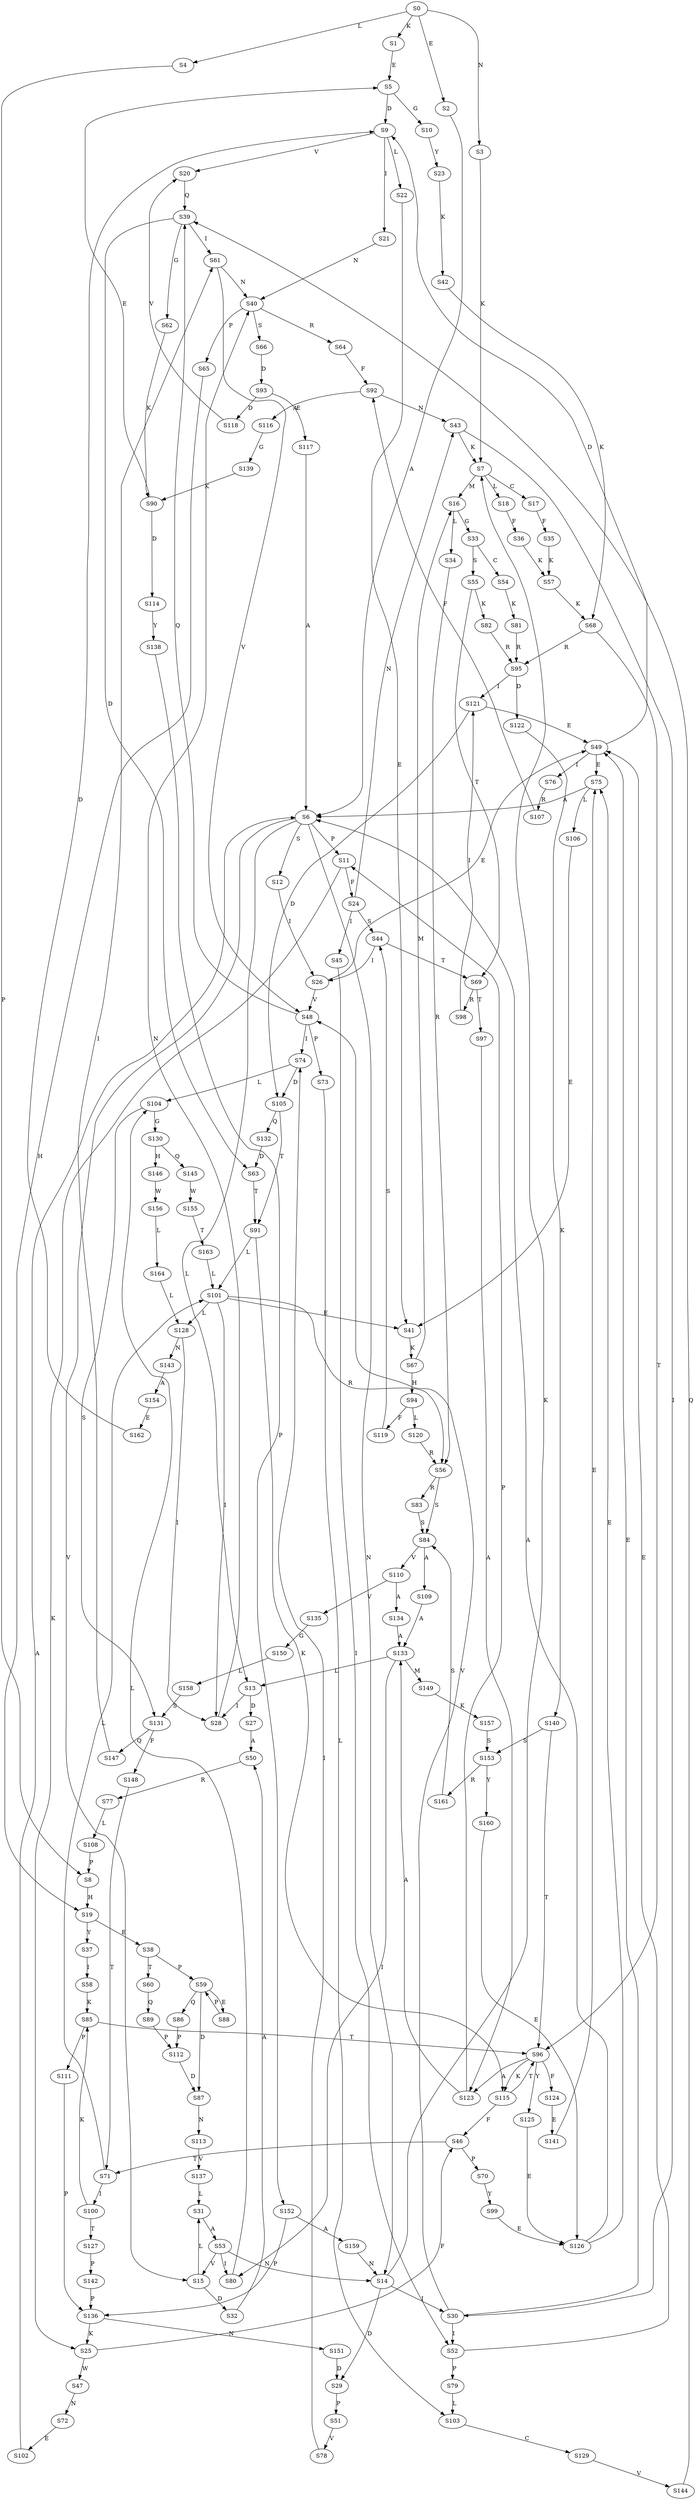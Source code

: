 strict digraph  {
	S0 -> S1 [ label = K ];
	S0 -> S2 [ label = E ];
	S0 -> S3 [ label = N ];
	S0 -> S4 [ label = L ];
	S1 -> S5 [ label = E ];
	S2 -> S6 [ label = A ];
	S3 -> S7 [ label = K ];
	S4 -> S8 [ label = P ];
	S5 -> S9 [ label = D ];
	S5 -> S10 [ label = G ];
	S6 -> S11 [ label = P ];
	S6 -> S12 [ label = S ];
	S6 -> S13 [ label = L ];
	S6 -> S14 [ label = N ];
	S6 -> S15 [ label = V ];
	S7 -> S16 [ label = M ];
	S7 -> S17 [ label = C ];
	S7 -> S18 [ label = L ];
	S8 -> S19 [ label = H ];
	S9 -> S20 [ label = V ];
	S9 -> S21 [ label = I ];
	S9 -> S22 [ label = L ];
	S10 -> S23 [ label = Y ];
	S11 -> S24 [ label = F ];
	S11 -> S25 [ label = K ];
	S12 -> S26 [ label = I ];
	S13 -> S27 [ label = D ];
	S13 -> S28 [ label = I ];
	S14 -> S7 [ label = K ];
	S14 -> S29 [ label = D ];
	S14 -> S30 [ label = I ];
	S15 -> S31 [ label = L ];
	S15 -> S32 [ label = D ];
	S16 -> S33 [ label = G ];
	S16 -> S34 [ label = L ];
	S17 -> S35 [ label = F ];
	S18 -> S36 [ label = F ];
	S19 -> S37 [ label = Y ];
	S19 -> S38 [ label = E ];
	S20 -> S39 [ label = Q ];
	S21 -> S40 [ label = N ];
	S22 -> S41 [ label = E ];
	S23 -> S42 [ label = K ];
	S24 -> S43 [ label = N ];
	S24 -> S44 [ label = S ];
	S24 -> S45 [ label = I ];
	S25 -> S46 [ label = F ];
	S25 -> S47 [ label = W ];
	S26 -> S48 [ label = V ];
	S26 -> S49 [ label = E ];
	S27 -> S50 [ label = A ];
	S28 -> S40 [ label = N ];
	S29 -> S51 [ label = P ];
	S30 -> S49 [ label = E ];
	S30 -> S52 [ label = I ];
	S30 -> S48 [ label = V ];
	S31 -> S53 [ label = A ];
	S32 -> S50 [ label = A ];
	S33 -> S54 [ label = C ];
	S33 -> S55 [ label = S ];
	S34 -> S56 [ label = R ];
	S35 -> S57 [ label = K ];
	S36 -> S57 [ label = K ];
	S37 -> S58 [ label = I ];
	S38 -> S59 [ label = P ];
	S38 -> S60 [ label = T ];
	S39 -> S61 [ label = I ];
	S39 -> S62 [ label = G ];
	S39 -> S63 [ label = D ];
	S40 -> S64 [ label = R ];
	S40 -> S65 [ label = P ];
	S40 -> S66 [ label = S ];
	S41 -> S67 [ label = K ];
	S42 -> S68 [ label = K ];
	S43 -> S7 [ label = K ];
	S43 -> S30 [ label = I ];
	S44 -> S26 [ label = I ];
	S44 -> S69 [ label = T ];
	S45 -> S52 [ label = I ];
	S46 -> S70 [ label = P ];
	S46 -> S71 [ label = T ];
	S47 -> S72 [ label = N ];
	S48 -> S73 [ label = P ];
	S48 -> S39 [ label = Q ];
	S48 -> S74 [ label = I ];
	S49 -> S75 [ label = E ];
	S49 -> S76 [ label = I ];
	S49 -> S9 [ label = D ];
	S50 -> S77 [ label = R ];
	S51 -> S78 [ label = V ];
	S52 -> S79 [ label = P ];
	S52 -> S49 [ label = E ];
	S53 -> S80 [ label = I ];
	S53 -> S14 [ label = N ];
	S53 -> S15 [ label = V ];
	S54 -> S81 [ label = K ];
	S55 -> S69 [ label = T ];
	S55 -> S82 [ label = K ];
	S56 -> S83 [ label = R ];
	S56 -> S84 [ label = S ];
	S57 -> S68 [ label = K ];
	S58 -> S85 [ label = K ];
	S59 -> S86 [ label = Q ];
	S59 -> S87 [ label = D ];
	S59 -> S88 [ label = E ];
	S60 -> S89 [ label = Q ];
	S61 -> S40 [ label = N ];
	S61 -> S48 [ label = V ];
	S62 -> S90 [ label = K ];
	S63 -> S91 [ label = T ];
	S64 -> S92 [ label = F ];
	S65 -> S19 [ label = H ];
	S66 -> S93 [ label = D ];
	S67 -> S16 [ label = M ];
	S67 -> S94 [ label = H ];
	S68 -> S95 [ label = R ];
	S68 -> S96 [ label = T ];
	S69 -> S97 [ label = T ];
	S69 -> S98 [ label = R ];
	S70 -> S99 [ label = Y ];
	S71 -> S100 [ label = I ];
	S71 -> S101 [ label = L ];
	S72 -> S102 [ label = E ];
	S73 -> S103 [ label = L ];
	S74 -> S104 [ label = L ];
	S74 -> S105 [ label = D ];
	S75 -> S106 [ label = L ];
	S75 -> S6 [ label = A ];
	S76 -> S107 [ label = R ];
	S77 -> S108 [ label = L ];
	S78 -> S74 [ label = I ];
	S79 -> S103 [ label = L ];
	S80 -> S104 [ label = L ];
	S81 -> S95 [ label = R ];
	S82 -> S95 [ label = R ];
	S83 -> S84 [ label = S ];
	S84 -> S109 [ label = A ];
	S84 -> S110 [ label = V ];
	S85 -> S111 [ label = P ];
	S85 -> S96 [ label = T ];
	S86 -> S112 [ label = P ];
	S87 -> S113 [ label = N ];
	S88 -> S59 [ label = P ];
	S89 -> S112 [ label = P ];
	S90 -> S114 [ label = D ];
	S90 -> S5 [ label = E ];
	S91 -> S115 [ label = K ];
	S91 -> S101 [ label = L ];
	S92 -> S43 [ label = N ];
	S92 -> S116 [ label = A ];
	S93 -> S117 [ label = E ];
	S93 -> S118 [ label = D ];
	S94 -> S119 [ label = F ];
	S94 -> S120 [ label = L ];
	S95 -> S121 [ label = I ];
	S95 -> S122 [ label = D ];
	S96 -> S115 [ label = K ];
	S96 -> S123 [ label = A ];
	S96 -> S124 [ label = F ];
	S96 -> S125 [ label = Y ];
	S97 -> S123 [ label = A ];
	S98 -> S121 [ label = I ];
	S99 -> S126 [ label = E ];
	S100 -> S85 [ label = K ];
	S100 -> S127 [ label = T ];
	S101 -> S128 [ label = L ];
	S101 -> S41 [ label = E ];
	S101 -> S56 [ label = R ];
	S101 -> S28 [ label = I ];
	S102 -> S6 [ label = A ];
	S103 -> S129 [ label = C ];
	S104 -> S130 [ label = G ];
	S104 -> S131 [ label = S ];
	S105 -> S91 [ label = T ];
	S105 -> S132 [ label = Q ];
	S106 -> S41 [ label = E ];
	S107 -> S92 [ label = F ];
	S108 -> S8 [ label = P ];
	S109 -> S133 [ label = A ];
	S110 -> S134 [ label = A ];
	S110 -> S135 [ label = V ];
	S111 -> S136 [ label = P ];
	S112 -> S87 [ label = D ];
	S113 -> S137 [ label = V ];
	S114 -> S138 [ label = Y ];
	S115 -> S46 [ label = F ];
	S115 -> S96 [ label = T ];
	S116 -> S139 [ label = G ];
	S117 -> S6 [ label = A ];
	S118 -> S20 [ label = V ];
	S119 -> S44 [ label = S ];
	S120 -> S56 [ label = R ];
	S121 -> S49 [ label = E ];
	S121 -> S105 [ label = D ];
	S122 -> S140 [ label = K ];
	S123 -> S11 [ label = P ];
	S123 -> S133 [ label = A ];
	S124 -> S141 [ label = E ];
	S125 -> S126 [ label = E ];
	S126 -> S6 [ label = A ];
	S126 -> S75 [ label = E ];
	S127 -> S142 [ label = P ];
	S128 -> S143 [ label = N ];
	S128 -> S28 [ label = I ];
	S129 -> S144 [ label = V ];
	S130 -> S145 [ label = Q ];
	S130 -> S146 [ label = H ];
	S131 -> S147 [ label = Q ];
	S131 -> S148 [ label = F ];
	S132 -> S63 [ label = D ];
	S133 -> S149 [ label = M ];
	S133 -> S13 [ label = L ];
	S133 -> S80 [ label = I ];
	S134 -> S133 [ label = A ];
	S135 -> S150 [ label = G ];
	S136 -> S151 [ label = N ];
	S136 -> S25 [ label = K ];
	S137 -> S31 [ label = L ];
	S138 -> S152 [ label = P ];
	S139 -> S90 [ label = K ];
	S140 -> S153 [ label = S ];
	S140 -> S96 [ label = T ];
	S141 -> S75 [ label = E ];
	S142 -> S136 [ label = P ];
	S143 -> S154 [ label = A ];
	S144 -> S39 [ label = Q ];
	S145 -> S155 [ label = W ];
	S146 -> S156 [ label = W ];
	S147 -> S61 [ label = I ];
	S148 -> S71 [ label = T ];
	S149 -> S157 [ label = K ];
	S150 -> S158 [ label = L ];
	S151 -> S29 [ label = D ];
	S152 -> S136 [ label = P ];
	S152 -> S159 [ label = A ];
	S153 -> S160 [ label = Y ];
	S153 -> S161 [ label = R ];
	S154 -> S162 [ label = E ];
	S155 -> S163 [ label = T ];
	S156 -> S164 [ label = L ];
	S157 -> S153 [ label = S ];
	S158 -> S131 [ label = S ];
	S159 -> S14 [ label = N ];
	S160 -> S126 [ label = E ];
	S161 -> S84 [ label = S ];
	S162 -> S9 [ label = D ];
	S163 -> S101 [ label = L ];
	S164 -> S128 [ label = L ];
}
